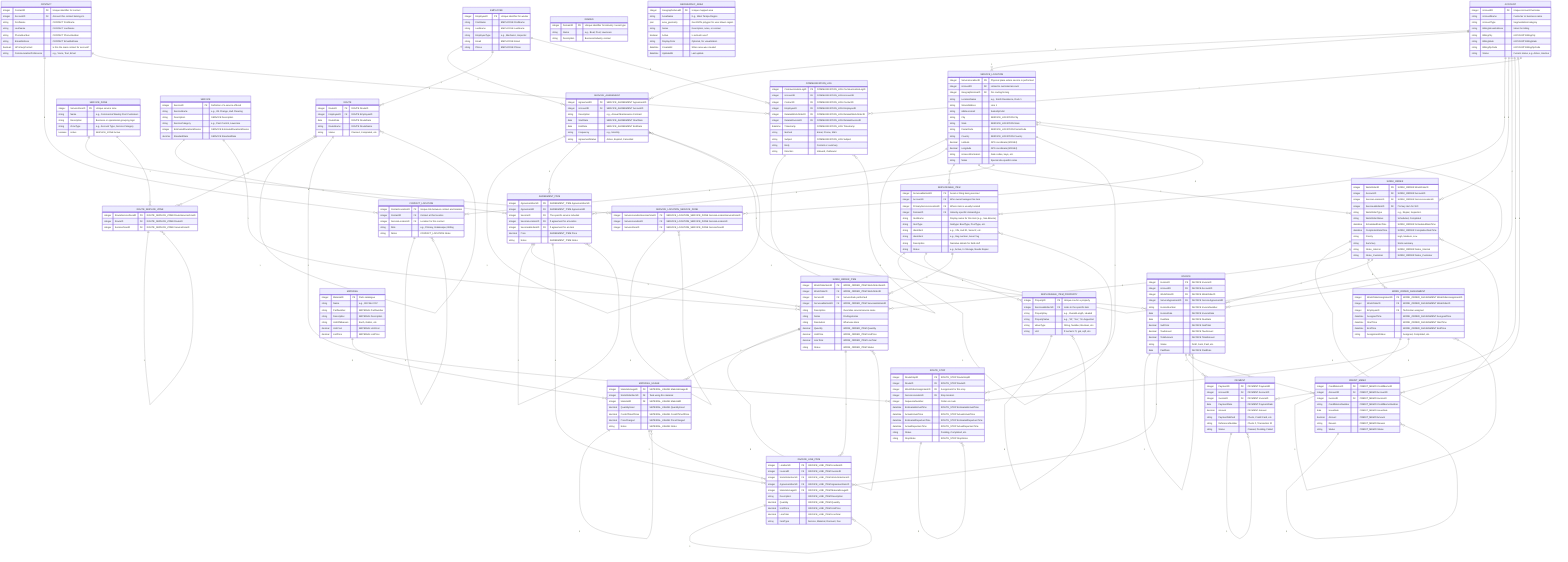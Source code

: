 erDiagram
    ACCOUNT {
        integer AccountID PK "Unique Account/Customer"
        string AccountName  "Customer or business name"
        string AccountType  "Segmentation/category"
        string BillingStreetAddress  "Street for billing"
        string BillingCity  "ACCOUNT BillingCity"
        string BillingState  "ACCOUNT BillingState"
        string BillingZipCode  "ACCOUNT BillingZipCode"
        string Status  "Current status, e.g. Active, Inactive"
    }
    
    CONTACT {
        integer ContactID PK "Unique identifier for contact"
        integer AccountID FK "Account this contact belongs to"
        string FirstName  "CONTACT FirstName"
        string LastName  "CONTACT LastName"
        string PhoneNumber  "CONTACT PhoneNumber"
        string EmailAddress  "CONTACT EmailAddress"
        boolean IsPrimaryContact  "Is this the main contact for account?"
        string CommunicationPreference  "e.g., Voice, Text, Email"
    }
    
    SERVICE_LOCATION {
        integer ServiceLocationID PK "Physical place where service is performed"
        integer AccountID FK "Linked to customer/account"
        integer GeographicAreaID FK "For routing/zoning"
        string LocationName  "e.g., Smith Residence, Dock 5"
        string StreetAddress  "Line 1"
        string AddressLine2  "Suite/Apt/Unit"
        string City  "SERVICE_LOCATION City"
        string State  "SERVICE_LOCATION State"
        string PostalCode  "SERVICE_LOCATION PostalCode"
        string Country  "SERVICE_LOCATION Country"
        decimal Latitude  "GPS coordinate (WGS84)"
        decimal Longitude  "GPS coordinate (WGS84)"
        string AccessInformation  "Gate codes, keys, etc."
        string Notes  "Special site-specific notes"
    }
    
    CONTACT_LOCATION {
        integer ContactLocationID PK "Unique link between contact and location"
        integer ContactID FK "Contact at this location"
        integer ServiceLocationID FK "Location for this contact"
        string Role  "e.g., Primary, Gatekeeper, Billing"
        string Notes  "CONTACT_LOCATION Notes"
    }
    
    DOMAIN {
        integer DomainID PK "Unique identifier for industry / asset type"
        string Name  "e.g., Boat, Pool, Lawncare"
        string Description  "Business/industry context"
    }
    
    SERVICEABLE_ITEM {
        integer ServiceableItemID PK "Asset or thing being serviced"
        integer AccountID FK "Who owns/manages this item"
        integer PrimaryServiceLocationID FK "Where item is usually located"
        integer DomainID FK "Industry-specific domain/type"
        string ItemName  "Display name for this item (e.g., Sea Breeze)"
        string ItemType  "Subtype: BoatType, PoolType, etc."
        string Identifier1  "e.g., VIN, Hull ID, Serial #, etc."
        string Identifier2  "e.g., Reg number, Asset Tag"
        string Description  "Narrative details for field staff"
        string Status  "e.g., Active, In Storage, Needs Repair"
    }
    
    SERVICEABLE_ITEM_PROPERTY {
        integer PropertyID PK "Unique row for a property"
        integer ServiceableItemID FK "Links to the specific item"
        string PropertyKey  "e.g., OverallLength, Heated"
        string PropertyValue  "e.g., '32', 'Yes', 'St. Augustine'"
        string ValueType  "String, Number, Boolean, etc."
        string Unit  "If numeric: ft, gal, sqft, etc."
    }
    
    SERVICE_ZONE {
        integer ServiceZoneID PK "Unique service zone"
        string Name  "e.g., Commercial Weekly Pool Customers"
        string Description  "Business or operational grouping logic"
        string ZoneType  "e.g., Account Type, Service Category"
        boolean Active  "SERVICE_ZONE Active"
    }
    
    SERVICE_LOCATION_SERVICE_ZONE {
        integer ServiceLocationServiceZoneID PK "SERVICE_LOCATION_SERVICE_ZONE ServiceLocationServiceZoneID"
        integer ServiceLocationID FK "SERVICE_LOCATION_SERVICE_ZONE ServiceLocationID"
        integer ServiceZoneID FK "SERVICE_LOCATION_SERVICE_ZONE ServiceZoneID"
    }
    
    ROUTE_SERVICE_ZONE {
        integer RouteServiceZoneID PK "ROUTE_SERVICE_ZONE RouteServiceZoneID"
        integer RouteID FK "ROUTE_SERVICE_ZONE RouteID"
        integer ServiceZoneID FK "ROUTE_SERVICE_ZONE ServiceZoneID"
    }
    
    GEOGRAPHIC_AREA {
        integer GeographicAreaID PK "Unique mapped area"
        string AreaName  "E.g., West Tampa Region"
        json area_geometry  "GeoJSON polygon for user-drawn region"
        string Notes  "Description, rules, or context"
        boolean Active  "Is active/in use?"
        string DisplayColor  "Optional, for visualization"
        datetime CreatedAt  "When area was created"
        datetime UpdatedAt  "Last update"
    }
    
    SERVICE {
        integer ServiceID PK "Definition of a service offered"
        string ServiceName  "e.g., Oil Change, Hull Cleaning"
        string Description  "SERVICE Description"
        string ServiceCategory  "e.g., Pest Control, Lawncare"
        integer EstimatedDurationMinutes  "SERVICE EstimatedDurationMinutes"
        decimal StandardRate  "SERVICE StandardRate"
    }
    
    EMPLOYEE {
        integer EmployeeID PK "Unique identifier for worker"
        string FirstName  "EMPLOYEE FirstName"
        string LastName  "EMPLOYEE LastName"
        string EmployeeType  "e.g., Mechanic, Inspector"
        string Email  "EMPLOYEE Email"
        string Phone  "EMPLOYEE Phone"
    }
    
    SERVICE_AGREEMENT {
        integer AgreementID PK "SERVICE_AGREEMENT AgreementID"
        integer AccountID FK "SERVICE_AGREEMENT AccountID"
        string Description  "e.g., Annual Maintenance Contract"
        date StartDate  "SERVICE_AGREEMENT StartDate"
        date EndDate  "SERVICE_AGREEMENT EndDate"
        string Frequency  "e.g., Monthly"
        string AgreementStatus  "Active, Expired, Cancelled"
    }
    
    AGREEMENT_ITEM {
        integer AgreementItemID PK "AGREEMENT_ITEM AgreementItemID"
        integer AgreementID FK "AGREEMENT_ITEM AgreementID"
        integer ServiceID FK "The specific service included"
        integer ServiceLocationID FK "If agreement for a location"
        integer ServiceableItemID FK "If agreement for an item"
        decimal Price  "AGREEMENT_ITEM Price"
        string Notes  "AGREEMENT_ITEM Notes"
    }
    
    WORK_ORDER {
        integer WorkOrderID PK "WORK_ORDER WorkOrderID"
        integer AccountID FK "WORK_ORDER AccountID"
        integer ServiceLocationID FK "WORK_ORDER ServiceLocationID"
        integer ServiceableItemID FK "Primary item for WO"
        string WorkOrderType  "e.g., Repair, Inspection"
        string WorkOrderStatus  "Scheduled, Completed"
        datetime ScheduledDateTime  "WORK_ORDER ScheduledDateTime"
        datetime CompletionDateTime  "WORK_ORDER CompletionDateTime"
        string Priority  "High, Medium, Low"
        string Summary  "Work summary"
        string Notes_Internal  "WORK_ORDER Notes_Internal"
        string Notes_Customer  "WORK_ORDER Notes_Customer"
    }
    
    WORK_ORDER_ITEM {
        integer WorkOrderItemID PK "WORK_ORDER_ITEM WorkOrderItemID"
        integer WorkOrderID FK "WORK_ORDER_ITEM WorkOrderID"
        integer ServiceID FK "Service/task performed"
        integer ServiceableItemID FK "WORK_ORDER_ITEM ServiceableItemID"
        string Description  "Overrides service/service name"
        string Notes  "Findings/notes"
        string Resolution  "What was done"
        decimal Quantity  "WORK_ORDER_ITEM Quantity"
        decimal UnitPrice  "WORK_ORDER_ITEM UnitPrice"
        decimal LineTotal  "WORK_ORDER_ITEM LineTotal"
        string Status  "WORK_ORDER_ITEM Status"
    }
    
    WORK_ORDER_ASSIGNMENT {
        integer WorkOrderAssignmentID PK "WORK_ORDER_ASSIGNMENT WorkOrderAssignmentID"
        integer WorkOrderID FK "WORK_ORDER_ASSIGNMENT WorkOrderID"
        integer EmployeeID FK "Technician assigned"
        datetime AssignedTime  "WORK_ORDER_ASSIGNMENT AssignedTime"
        datetime StartTime  "WORK_ORDER_ASSIGNMENT StartTime"
        datetime EndTime  "WORK_ORDER_ASSIGNMENT EndTime"
        string AssignmentStatus  "Assigned, Completed, etc."
    }
    
    MATERIAL {
        integer MaterialID PK "Parts catalogue"
        string Name  "e.g., Oil Filter XYZ"
        string PartNumber  "MATERIAL PartNumber"
        string Description  "MATERIAL Description"
        string UnitOfMeasure  "Each, Gallon, etc."
        decimal UnitCost  "MATERIAL UnitCost"
        decimal ListPrice  "MATERIAL ListPrice"
    }
    
    MATERIAL_USAGE {
        integer MaterialUsageID PK "MATERIAL_USAGE MaterialUsageID"
        integer WorkOrderItemID FK "Task using this material"
        integer MaterialID FK "MATERIAL_USAGE MaterialID"
        decimal QuantityUsed  "MATERIAL_USAGE QuantityUsed"
        decimal CostAtTimeOfUse  "MATERIAL_USAGE CostAtTimeOfUse"
        decimal PriceCharged  "MATERIAL_USAGE PriceCharged"
        string Notes  "MATERIAL_USAGE Notes"
    }
    
    INVOICE {
        integer InvoiceID PK "INVOICE InvoiceID"
        integer AccountID FK "INVOICE AccountID"
        integer WorkOrderID FK "INVOICE WorkOrderID"
        integer ServiceAgreementID FK "INVOICE ServiceAgreementID"
        string InvoiceNumber  "INVOICE InvoiceNumber"
        date InvoiceDate  "INVOICE InvoiceDate"
        date DueDate  "INVOICE DueDate"
        decimal SubTotal  "INVOICE SubTotal"
        decimal TaxAmount  "INVOICE TaxAmount"
        decimal TotalAmount  "INVOICE TotalAmount"
        string Status  "Draft, Sent, Paid, etc."
        date PaidDate  "INVOICE PaidDate"
    }
    
    INVOICE_LINE_ITEM {
        integer LineItemID PK "INVOICE_LINE_ITEM LineItemID"
        integer InvoiceID FK "INVOICE_LINE_ITEM InvoiceID"
        integer WorkOrderItemID FK "INVOICE_LINE_ITEM WorkOrderItemID"
        integer AgreementItemID FK "INVOICE_LINE_ITEM AgreementItemID"
        integer MaterialUsageID FK "INVOICE_LINE_ITEM MaterialUsageID"
        string Description  "INVOICE_LINE_ITEM Description"
        decimal Quantity  "INVOICE_LINE_ITEM Quantity"
        decimal UnitPrice  "INVOICE_LINE_ITEM UnitPrice"
        decimal LineTotal  "INVOICE_LINE_ITEM LineTotal"
        string ItemType  "Service, Material, Discount, Fee"
    }
    
    PAYMENT {
        integer PaymentID PK "PAYMENT PaymentID"
        integer AccountID FK "PAYMENT AccountID"
        integer InvoiceID FK "PAYMENT InvoiceID"
        date PaymentDate  "PAYMENT PaymentDate"
        decimal Amount  "PAYMENT Amount"
        string PaymentMethod  "Check, Credit Card, etc."
        string ReferenceNumber  "Check #, Transaction ID"
        string Status  "Cleared, Pending, Failed"
    }
    
    CREDIT_MEMO {
        integer CreditMemoID PK "CREDIT_MEMO CreditMemoID"
        integer AccountID FK "CREDIT_MEMO AccountID"
        integer InvoiceID FK "CREDIT_MEMO InvoiceID"
        string CreditMemoNumber  "CREDIT_MEMO CreditMemoNumber"
        date IssueDate  "CREDIT_MEMO IssueDate"
        decimal Amount  "CREDIT_MEMO Amount"
        string Reason  "CREDIT_MEMO Reason"
        string Status  "CREDIT_MEMO Status"
    }
    
    COMMUNICATION_LOG {
        integer CommunicationLogID PK "COMMUNICATION_LOG CommunicationLogID"
        integer AccountID FK "COMMUNICATION_LOG AccountID"
        integer ContactID FK "COMMUNICATION_LOG ContactID"
        integer EmployeeID FK "COMMUNICATION_LOG EmployeeID"
        integer RelatedWorkOrderID FK "COMMUNICATION_LOG RelatedWorkOrderID"
        integer RelatedInvoiceID FK "COMMUNICATION_LOG RelatedInvoiceID"
        datetime Timestamp  "COMMUNICATION_LOG Timestamp"
        string Method  "Email, Phone, SMS"
        string Subject  "COMMUNICATION_LOG Subject"
        string Body  "Content or summary"
        string Direction  "Inbound, Outbound"
    }
    
    ROUTE {
        integer RouteID PK "ROUTE RouteID"
        integer EmployeeID FK "ROUTE EmployeeID"
        date RouteDate  "ROUTE RouteDate"
        string RouteName  "ROUTE RouteName"
        string Status  "Planned, Completed, etc."
    }
    
    ROUTE_STOP {
        integer RouteStopID PK "ROUTE_STOP RouteStopID"
        integer RouteID FK "ROUTE_STOP RouteID"
        integer WorkOrderAssignmentID FK "Assignment for this stop"
        integer ServiceLocationID FK "Stop location"
        integer SequenceNumber  "Order on route"
        datetime EstimatedArrivalTime  "ROUTE_STOP EstimatedArrivalTime"
        datetime ActualArrivalTime  "ROUTE_STOP ActualArrivalTime"
        datetime EstimatedDepartureTime  "ROUTE_STOP EstimatedDepartureTime"
        datetime ActualDepartureTime  "ROUTE_STOP ActualDepartureTime"
        string Status  "Pending, Completed, etc."
        string StopNotes  "ROUTE_STOP StopNotes"
    }
    
    ACCOUNT ||--o{ SERVICE_AGREEMENT : "0"
    ACCOUNT ||--o{ SERVICE_LOCATION : "1"
    ACCOUNT ||--o{ SERVICEABLE_ITEM : "2"
    ACCOUNT ||--o{ WORK_ORDER : "3"
    ACCOUNT ||--o{ INVOICE : "4"
    ACCOUNT ||--o{ PAYMENT : "5"
    ACCOUNT ||--o{ CREDIT_MEMO : "6"
    ACCOUNT ||--o{ COMMUNICATION_LOG : "7"
    CONTACT ||--o{ CONTACT_LOCATION : "0"
    CONTACT ||--o{ COMMUNICATION_LOG : "1"
    SERVICE_LOCATION ||--o{ SERVICE_LOCATION : "0"
    SERVICE_LOCATION ||--o{ CONTACT_LOCATION : "1"
    SERVICE_LOCATION ||--o{ SERVICEABLE_ITEM : "2"
    SERVICE_LOCATION ||--o{ WORK_ORDER : "3"
    SERVICE_LOCATION ||--o{ AGREEMENT_ITEM : "4"
    SERVICE_LOCATION ||--o{ ROUTE_STOP : "5"
    SERVICE_LOCATION ||--o{ SERVICE_LOCATION_SERVICE_ZONE : "6"
    CONTACT_LOCATION ||--o{ CONTACT_LOCATION : "0"
    CONTACT_LOCATION ||--o{ CONTACT_LOCATION : "1"
    SERVICEABLE_ITEM ||--o{ SERVICEABLE_ITEM : "0"
    SERVICEABLE_ITEM ||--o{ SERVICEABLE_ITEM : "1"
    SERVICEABLE_ITEM ||--o{ SERVICEABLE_ITEM_PROPERTY : "2"
    SERVICEABLE_ITEM ||--o{ WORK_ORDER_ITEM : "3"
    SERVICEABLE_ITEM_PROPERTY ||--o{ SERVICEABLE_ITEM_PROPERTY : "0"
    SERVICE_ZONE ||--o{ SERVICE_LOCATION_SERVICE_ZONE : "0"
    SERVICE_ZONE ||--o{ ROUTE_SERVICE_ZONE : "1"
    SERVICE_LOCATION_SERVICE_ZONE ||--o{ SERVICE_LOCATION_SERVICE_ZONE : "0"
    SERVICE_LOCATION_SERVICE_ZONE ||--o{ SERVICE_LOCATION_SERVICE_ZONE : "1"
    ROUTE_SERVICE_ZONE ||--o{ ROUTE_SERVICE_ZONE : "0"
    ROUTE_SERVICE_ZONE ||--o{ ROUTE_SERVICE_ZONE : "1"
    SERVICE ||--o{ AGREEMENT_ITEM : "0"
    SERVICE ||--o{ WORK_ORDER_ITEM : "1"
    EMPLOYEE ||--o{ SERVICE_AGREEMENT : "0"
    EMPLOYEE ||--o{ ROUTE : "1"
    EMPLOYEE ||--o{ COMMUNICATION_LOG : "2"
    SERVICE_AGREEMENT ||--o{ SERVICE_AGREEMENT : "0"
    SERVICE_AGREEMENT ||--o{ AGREEMENT_ITEM : "1"
    SERVICE_AGREEMENT ||--o{ INVOICE : "2"
    SERVICE_AGREEMENT ||--o{ SERVICE_AGREEMENT : "3"
    AGREEMENT_ITEM ||--o{ AGREEMENT_ITEM : "0"
    AGREEMENT_ITEM ||--o{ AGREEMENT_ITEM : "1"
    AGREEMENT_ITEM ||--o{ AGREEMENT_ITEM : "2"
    AGREEMENT_ITEM ||--o{ WORK_ORDER_ITEM : "3"
    AGREEMENT_ITEM ||--o{ INVOICE_LINE_ITEM : "4"
    WORK_ORDER ||--o{ WORK_ORDER : "0"
    WORK_ORDER ||--o{ WORK_ORDER : "1"
    WORK_ORDER ||--o{ WORK_ORDER_ITEM : "2"
    WORK_ORDER ||--o{ WORK_ORDER_ASSIGNMENT : "3"
    WORK_ORDER ||--o{ INVOICE : "4"
    WORK_ORDER_ITEM ||--o{ WORK_ORDER_ITEM : "0"
    WORK_ORDER_ITEM ||--o{ WORK_ORDER_ITEM : "1"
    WORK_ORDER_ITEM ||--o{ WORK_ORDER_ITEM : "2"
    WORK_ORDER_ITEM ||--o{ WORK_ORDER_ITEM : "3"
    WORK_ORDER_ITEM ||--o{ MATERIAL_USAGE : "4"
    WORK_ORDER_ITEM ||--o{ INVOICE_LINE_ITEM : "5"
    WORK_ORDER_ASSIGNMENT ||--o{ WORK_ORDER_ASSIGNMENT : "0"
    WORK_ORDER_ASSIGNMENT ||--o{ ROUTE_STOP : "1"
    MATERIAL ||--o{ MATERIAL_USAGE : "0"
    MATERIAL_USAGE ||--o{ MATERIAL_USAGE : "0"
    MATERIAL_USAGE ||--o{ MATERIAL_USAGE : "1"
    MATERIAL_USAGE ||--o{ INVOICE_LINE_ITEM : "2"
    INVOICE ||--o{ INVOICE : "0"
    INVOICE ||--o{ INVOICE : "1"
    INVOICE ||--o{ INVOICE : "2"
    INVOICE ||--o{ INVOICE_LINE_ITEM : "3"
    INVOICE ||--o{ PAYMENT : "4"
    INVOICE ||--o{ CREDIT_MEMO : "5"
    INVOICE_LINE_ITEM ||--o{ INVOICE_LINE_ITEM : "0"
    INVOICE_LINE_ITEM ||--o{ INVOICE_LINE_ITEM : "1"
    INVOICE_LINE_ITEM ||--o{ INVOICE_LINE_ITEM : "2"
    INVOICE_LINE_ITEM ||--o{ INVOICE_LINE_ITEM : "3"
    PAYMENT ||--o{ PAYMENT : "0"
    PAYMENT ||--o{ PAYMENT : "1"
    CREDIT_MEMO ||--o{ CREDIT_MEMO : "0"
    CREDIT_MEMO ||--o{ CREDIT_MEMO : "1"
    COMMUNICATION_LOG ||--o{ COMMUNICATION_LOG : "0"
    COMMUNICATION_LOG ||--o{ COMMUNICATION_LOG : "1"
    COMMUNICATION_LOG ||--o{ COMMUNICATION_LOG : "2"
    ROUTE ||--o{ ROUTE_SERVICE_ZONE : "0"
    ROUTE ||--o{ ROUTE : "1"
    ROUTE ||--o{ ROUTE_STOP : "2"
    ROUTE_STOP ||--o{ ROUTE_STOP : "0"
    ROUTE_STOP ||--o{ ROUTE_STOP : "1"
    ROUTE_STOP ||--o{ ROUTE_STOP : "2"